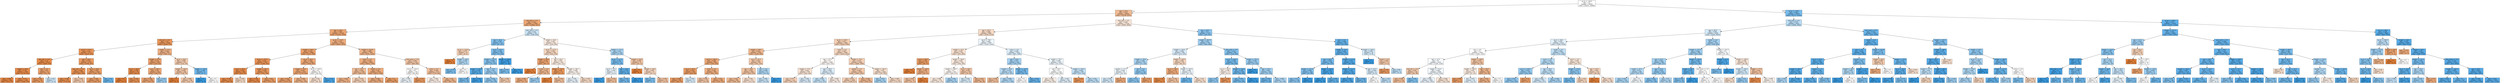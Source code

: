 digraph Tree {
node [shape=box, style="filled", color="black"] ;
0 [label="ap_hi <= 129.5\ngini = 0.5\nsamples = 49000\nvalue = [24531, 24469]", fillcolor="#e5813901"] ;
1 [label="age <= 54.5\ngini = 0.433\nsamples = 28925\nvalue = [19758, 9167]", fillcolor="#e5813989"] ;
0 -> 1 [labeldistance=2.5, labelangle=45, headlabel="True"] ;
2 [label="chol_well <= 0.5\ngini = 0.361\nsamples = 17891\nvalue = [13664, 4227]", fillcolor="#e58139b0"] ;
1 -> 2 ;
3 [label="age <= 44.5\ngini = 0.345\nsamples = 17130\nvalue = [13338, 3792]", fillcolor="#e58139b7"] ;
2 -> 3 ;
4 [label="chol_abv <= 0.5\ngini = 0.25\nsamples = 5280\nvalue = [4506, 774]", fillcolor="#e58139d3"] ;
3 -> 4 ;
5 [label="ap_hi <= 114.5\ngini = 0.23\nsamples = 4773\nvalue = [4140, 633]", fillcolor="#e58139d8"] ;
4 -> 5 ;
6 [label="gluc_abv <= 0.5\ngini = 0.16\nsamples = 2012\nvalue = [1836, 176]", fillcolor="#e58139e7"] ;
5 -> 6 ;
7 [label="weight <= 59.6\ngini = 0.152\nsamples = 1940\nvalue = [1779, 161]", fillcolor="#e58139e8"] ;
6 -> 7 ;
8 [label="gini = 0.095\nsamples = 540\nvalue = [513, 27]", fillcolor="#e58139f2"] ;
7 -> 8 ;
9 [label="gini = 0.173\nsamples = 1400\nvalue = [1266, 134]", fillcolor="#e58139e4"] ;
7 -> 9 ;
10 [label="alco <= 0.5\ngini = 0.33\nsamples = 72\nvalue = [57, 15]", fillcolor="#e58139bc"] ;
6 -> 10 ;
11 [label="gini = 0.281\nsamples = 65\nvalue = [54, 11]", fillcolor="#e58139cb"] ;
10 -> 11 ;
12 [label="gini = 0.49\nsamples = 7\nvalue = [3, 4]", fillcolor="#399de540"] ;
10 -> 12 ;
13 [label="age <= 40.5\ngini = 0.276\nsamples = 2761\nvalue = [2304, 457]", fillcolor="#e58139cc"] ;
5 -> 13 ;
14 [label="gluc_abv <= 0.5\ngini = 0.206\nsamples = 909\nvalue = [803, 106]", fillcolor="#e58139dd"] ;
13 -> 14 ;
15 [label="gini = 0.189\nsamples = 871\nvalue = [779, 92]", fillcolor="#e58139e1"] ;
14 -> 15 ;
16 [label="gini = 0.465\nsamples = 38\nvalue = [24, 14]", fillcolor="#e581396a"] ;
14 -> 16 ;
17 [label="ap_lo <= 95.0\ngini = 0.307\nsamples = 1852\nvalue = [1501, 351]", fillcolor="#e58139c3"] ;
13 -> 17 ;
18 [label="gini = 0.305\nsamples = 1847\nvalue = [1500, 347]", fillcolor="#e58139c4"] ;
17 -> 18 ;
19 [label="gini = 0.32\nsamples = 5\nvalue = [1, 4]", fillcolor="#399de5bf"] ;
17 -> 19 ;
20 [label="weight <= 73.5\ngini = 0.402\nsamples = 507\nvalue = [366, 141]", fillcolor="#e581399d"] ;
4 -> 20 ;
21 [label="weight <= 57.9\ngini = 0.331\nsamples = 296\nvalue = [234, 62]", fillcolor="#e58139bb"] ;
20 -> 21 ;
22 [label="ap_lo <= 65.0\ngini = 0.168\nsamples = 54\nvalue = [49, 5]", fillcolor="#e58139e5"] ;
21 -> 22 ;
23 [label="gini = 0.0\nsamples = 15\nvalue = [15, 0]", fillcolor="#e58139ff"] ;
22 -> 23 ;
24 [label="gini = 0.224\nsamples = 39\nvalue = [34, 5]", fillcolor="#e58139da"] ;
22 -> 24 ;
25 [label="ap_lo <= 85.5\ngini = 0.36\nsamples = 242\nvalue = [185, 57]", fillcolor="#e58139b0"] ;
21 -> 25 ;
26 [label="gini = 0.348\nsamples = 236\nvalue = [183, 53]", fillcolor="#e58139b5"] ;
25 -> 26 ;
27 [label="gini = 0.444\nsamples = 6\nvalue = [2, 4]", fillcolor="#399de57f"] ;
25 -> 27 ;
28 [label="ap_lo <= 84.0\ngini = 0.468\nsamples = 211\nvalue = [132, 79]", fillcolor="#e5813966"] ;
20 -> 28 ;
29 [label="height <= 154.5\ngini = 0.459\nsamples = 202\nvalue = [130, 72]", fillcolor="#e5813972"] ;
28 -> 29 ;
30 [label="gini = 0.0\nsamples = 6\nvalue = [6, 0]", fillcolor="#e58139ff"] ;
29 -> 30 ;
31 [label="gini = 0.465\nsamples = 196\nvalue = [124, 72]", fillcolor="#e581396b"] ;
29 -> 31 ;
32 [label="height <= 176.5\ngini = 0.346\nsamples = 9\nvalue = [2, 7]", fillcolor="#399de5b6"] ;
28 -> 32 ;
33 [label="gini = 0.0\nsamples = 5\nvalue = [0, 5]", fillcolor="#399de5ff"] ;
32 -> 33 ;
34 [label="gini = 0.5\nsamples = 4\nvalue = [2, 2]", fillcolor="#e5813900"] ;
32 -> 34 ;
35 [label="ap_hi <= 119.5\ngini = 0.38\nsamples = 11850\nvalue = [8832, 3018]", fillcolor="#e58139a8"] ;
3 -> 35 ;
36 [label="weight <= 64.5\ngini = 0.316\nsamples = 3899\nvalue = [3131, 768]", fillcolor="#e58139c0"] ;
35 -> 36 ;
37 [label="ap_hi <= 107.5\ngini = 0.231\nsamples = 1507\nvalue = [1306, 201]", fillcolor="#e58139d8"] ;
36 -> 37 ;
38 [label="ap_lo <= 85.0\ngini = 0.164\nsamples = 564\nvalue = [513, 51]", fillcolor="#e58139e6"] ;
37 -> 38 ;
39 [label="gini = 0.153\nsamples = 552\nvalue = [506, 46]", fillcolor="#e58139e8"] ;
38 -> 39 ;
40 [label="gini = 0.486\nsamples = 12\nvalue = [7, 5]", fillcolor="#e5813949"] ;
38 -> 40 ;
41 [label="weight <= 54.5\ngini = 0.268\nsamples = 943\nvalue = [793, 150]", fillcolor="#e58139cf"] ;
37 -> 41 ;
42 [label="gini = 0.154\nsamples = 238\nvalue = [218, 20]", fillcolor="#e58139e8"] ;
41 -> 42 ;
43 [label="gini = 0.301\nsamples = 705\nvalue = [575, 130]", fillcolor="#e58139c5"] ;
41 -> 43 ;
44 [label="ap_lo <= 80.5\ngini = 0.362\nsamples = 2392\nvalue = [1825, 567]", fillcolor="#e58139b0"] ;
36 -> 44 ;
45 [label="weight <= 78.5\ngini = 0.351\nsamples = 2301\nvalue = [1779, 522]", fillcolor="#e58139b4"] ;
44 -> 45 ;
46 [label="gini = 0.322\nsamples = 1599\nvalue = [1276, 323]", fillcolor="#e58139be"] ;
45 -> 46 ;
47 [label="gini = 0.406\nsamples = 702\nvalue = [503, 199]", fillcolor="#e581399a"] ;
45 -> 47 ;
48 [label="ap_lo <= 135.0\ngini = 0.5\nsamples = 91\nvalue = [46, 45]", fillcolor="#e5813906"] ;
44 -> 48 ;
49 [label="gini = 0.49\nsamples = 79\nvalue = [45, 34]", fillcolor="#e581393e"] ;
48 -> 49 ;
50 [label="gini = 0.153\nsamples = 12\nvalue = [1, 11]", fillcolor="#399de5e8"] ;
48 -> 50 ;
51 [label="weight <= 82.65\ngini = 0.406\nsamples = 7951\nvalue = [5701, 2250]", fillcolor="#e581399a"] ;
35 -> 51 ;
52 [label="active <= 0.5\ngini = 0.392\nsamples = 6600\nvalue = [4832, 1768]", fillcolor="#e58139a2"] ;
51 -> 52 ;
53 [label="age <= 51.5\ngini = 0.438\nsamples = 1268\nvalue = [858, 410]", fillcolor="#e5813985"] ;
52 -> 53 ;
54 [label="gini = 0.403\nsamples = 775\nvalue = [558, 217]", fillcolor="#e581399c"] ;
53 -> 54 ;
55 [label="gini = 0.476\nsamples = 493\nvalue = [300, 193]", fillcolor="#e581395b"] ;
53 -> 55 ;
56 [label="smoke <= 0.5\ngini = 0.38\nsamples = 5332\nvalue = [3974, 1358]", fillcolor="#e58139a8"] ;
52 -> 56 ;
57 [label="gini = 0.386\nsamples = 4892\nvalue = [3615, 1277]", fillcolor="#e58139a5"] ;
56 -> 57 ;
58 [label="gini = 0.3\nsamples = 440\nvalue = [359, 81]", fillcolor="#e58139c5"] ;
56 -> 58 ;
59 [label="chol_norm <= 0.5\ngini = 0.459\nsamples = 1351\nvalue = [869, 482]", fillcolor="#e5813972"] ;
51 -> 59 ;
60 [label="ap_hi <= 123.0\ngini = 0.5\nsamples = 179\nvalue = [90, 89]", fillcolor="#e5813903"] ;
59 -> 60 ;
61 [label="gini = 0.499\nsamples = 167\nvalue = [80, 87]", fillcolor="#399de515"] ;
60 -> 61 ;
62 [label="gini = 0.278\nsamples = 12\nvalue = [10, 2]", fillcolor="#e58139cc"] ;
60 -> 62 ;
63 [label="active <= 0.5\ngini = 0.446\nsamples = 1172\nvalue = [779, 393]", fillcolor="#e581397e"] ;
59 -> 63 ;
64 [label="gini = 0.498\nsamples = 247\nvalue = [132, 115]", fillcolor="#e5813921"] ;
63 -> 64 ;
65 [label="gini = 0.42\nsamples = 925\nvalue = [647, 278]", fillcolor="#e5813991"] ;
63 -> 65 ;
66 [label="gluc_well <= 0.5\ngini = 0.49\nsamples = 761\nvalue = [326, 435]", fillcolor="#399de540"] ;
2 -> 66 ;
67 [label="age <= 40.5\ngini = 0.397\nsamples = 318\nvalue = [87, 231]", fillcolor="#399de59f"] ;
66 -> 67 ;
68 [label="ap_hi <= 115.0\ngini = 0.473\nsamples = 13\nvalue = [8, 5]", fillcolor="#e5813960"] ;
67 -> 68 ;
69 [label="gini = 0.0\nsamples = 5\nvalue = [5, 0]", fillcolor="#e58139ff"] ;
68 -> 69 ;
70 [label="weight <= 80.5\ngini = 0.469\nsamples = 8\nvalue = [3, 5]", fillcolor="#399de566"] ;
68 -> 70 ;
71 [label="gini = 0.375\nsamples = 4\nvalue = [1, 3]", fillcolor="#399de5aa"] ;
70 -> 71 ;
72 [label="gini = 0.5\nsamples = 4\nvalue = [2, 2]", fillcolor="#e5813900"] ;
70 -> 72 ;
73 [label="ap_lo <= 82.0\ngini = 0.384\nsamples = 305\nvalue = [79, 226]", fillcolor="#399de5a6"] ;
67 -> 73 ;
74 [label="height <= 157.5\ngini = 0.406\nsamples = 275\nvalue = [78, 197]", fillcolor="#399de59a"] ;
73 -> 74 ;
75 [label="height <= 154.5\ngini = 0.228\nsamples = 61\nvalue = [8, 53]", fillcolor="#399de5d9"] ;
74 -> 75 ;
76 [label="gini = 0.366\nsamples = 29\nvalue = [7, 22]", fillcolor="#399de5ae"] ;
75 -> 76 ;
77 [label="gini = 0.061\nsamples = 32\nvalue = [1, 31]", fillcolor="#399de5f7"] ;
75 -> 77 ;
78 [label="age <= 53.5\ngini = 0.44\nsamples = 214\nvalue = [70, 144]", fillcolor="#399de583"] ;
74 -> 78 ;
79 [label="gini = 0.422\nsamples = 198\nvalue = [60, 138]", fillcolor="#399de590"] ;
78 -> 79 ;
80 [label="gini = 0.469\nsamples = 16\nvalue = [10, 6]", fillcolor="#e5813966"] ;
78 -> 80 ;
81 [label="height <= 155.5\ngini = 0.064\nsamples = 30\nvalue = [1, 29]", fillcolor="#399de5f6"] ;
73 -> 81 ;
82 [label="gini = 0.375\nsamples = 4\nvalue = [1, 3]", fillcolor="#399de5aa"] ;
81 -> 82 ;
83 [label="gini = 0.0\nsamples = 26\nvalue = [0, 26]", fillcolor="#399de5ff"] ;
81 -> 83 ;
84 [label="weight <= 80.5\ngini = 0.497\nsamples = 443\nvalue = [239, 204]", fillcolor="#e5813925"] ;
66 -> 84 ;
85 [label="ap_hi <= 117.5\ngini = 0.482\nsamples = 340\nvalue = [202, 138]", fillcolor="#e5813951"] ;
84 -> 85 ;
86 [label="weight <= 59.5\ngini = 0.344\nsamples = 77\nvalue = [60, 17]", fillcolor="#e58139b7"] ;
85 -> 86 ;
87 [label="gini = 0.0\nsamples = 21\nvalue = [21, 0]", fillcolor="#e58139ff"] ;
86 -> 87 ;
88 [label="smoke <= 0.5\ngini = 0.423\nsamples = 56\nvalue = [39, 17]", fillcolor="#e5813990"] ;
86 -> 88 ;
89 [label="gini = 0.385\nsamples = 50\nvalue = [37, 13]", fillcolor="#e58139a5"] ;
88 -> 89 ;
90 [label="gini = 0.444\nsamples = 6\nvalue = [2, 4]", fillcolor="#399de57f"] ;
88 -> 90 ;
91 [label="age <= 40.5\ngini = 0.497\nsamples = 263\nvalue = [142, 121]", fillcolor="#e5813926"] ;
85 -> 91 ;
92 [label="height <= 163.5\ngini = 0.26\nsamples = 13\nvalue = [11, 2]", fillcolor="#e58139d1"] ;
91 -> 92 ;
93 [label="gini = 0.0\nsamples = 7\nvalue = [7, 0]", fillcolor="#e58139ff"] ;
92 -> 93 ;
94 [label="gini = 0.444\nsamples = 6\nvalue = [4, 2]", fillcolor="#e581397f"] ;
92 -> 94 ;
95 [label="weight <= 66.5\ngini = 0.499\nsamples = 250\nvalue = [131, 119]", fillcolor="#e5813917"] ;
91 -> 95 ;
96 [label="gini = 0.498\nsamples = 128\nvalue = [60, 68]", fillcolor="#399de51e"] ;
95 -> 96 ;
97 [label="gini = 0.487\nsamples = 122\nvalue = [71, 51]", fillcolor="#e5813948"] ;
95 -> 97 ;
98 [label="height <= 171.5\ngini = 0.46\nsamples = 103\nvalue = [37, 66]", fillcolor="#399de570"] ;
84 -> 98 ;
99 [label="ap_hi <= 117.5\ngini = 0.361\nsamples = 72\nvalue = [17, 55]", fillcolor="#399de5b0"] ;
98 -> 99 ;
100 [label="ap_hi <= 97.5\ngini = 0.498\nsamples = 17\nvalue = [8, 9]", fillcolor="#399de51c"] ;
99 -> 100 ;
101 [label="gini = 0.0\nsamples = 5\nvalue = [0, 5]", fillcolor="#399de5ff"] ;
100 -> 101 ;
102 [label="gini = 0.444\nsamples = 12\nvalue = [8, 4]", fillcolor="#e581397f"] ;
100 -> 102 ;
103 [label="age <= 52.5\ngini = 0.274\nsamples = 55\nvalue = [9, 46]", fillcolor="#399de5cd"] ;
99 -> 103 ;
104 [label="gini = 0.355\nsamples = 39\nvalue = [9, 30]", fillcolor="#399de5b3"] ;
103 -> 104 ;
105 [label="gini = 0.0\nsamples = 16\nvalue = [0, 16]", fillcolor="#399de5ff"] ;
103 -> 105 ;
106 [label="weight <= 83.5\ngini = 0.458\nsamples = 31\nvalue = [20, 11]", fillcolor="#e5813973"] ;
98 -> 106 ;
107 [label="gini = 0.0\nsamples = 4\nvalue = [4, 0]", fillcolor="#e58139ff"] ;
106 -> 107 ;
108 [label="weight <= 86.0\ngini = 0.483\nsamples = 27\nvalue = [16, 11]", fillcolor="#e5813950"] ;
106 -> 108 ;
109 [label="gini = 0.375\nsamples = 4\nvalue = [1, 3]", fillcolor="#399de5aa"] ;
108 -> 109 ;
110 [label="gini = 0.454\nsamples = 23\nvalue = [15, 8]", fillcolor="#e5813977"] ;
108 -> 110 ;
111 [label="chol_well <= 0.5\ngini = 0.495\nsamples = 11034\nvalue = [6094, 4940]", fillcolor="#e5813930"] ;
1 -> 111 ;
112 [label="age <= 60.5\ngini = 0.486\nsamples = 9881\nvalue = [5762, 4119]", fillcolor="#e5813949"] ;
111 -> 112 ;
113 [label="ap_hi <= 119.5\ngini = 0.471\nsamples = 7284\nvalue = [4519, 2765]", fillcolor="#e5813963"] ;
112 -> 113 ;
114 [label="weight <= 69.5\ngini = 0.419\nsamples = 1835\nvalue = [1286, 549]", fillcolor="#e5813992"] ;
113 -> 114 ;
115 [label="ap_hi <= 100.5\ngini = 0.368\nsamples = 984\nvalue = [745, 239]", fillcolor="#e58139ad"] ;
114 -> 115 ;
116 [label="ap_lo <= 87.5\ngini = 0.304\nsamples = 300\nvalue = [244, 56]", fillcolor="#e58139c4"] ;
115 -> 116 ;
117 [label="gini = 0.289\nsamples = 291\nvalue = [240, 51]", fillcolor="#e58139c9"] ;
116 -> 117 ;
118 [label="gini = 0.494\nsamples = 9\nvalue = [4, 5]", fillcolor="#399de533"] ;
116 -> 118 ;
119 [label="active <= 0.5\ngini = 0.392\nsamples = 684\nvalue = [501, 183]", fillcolor="#e58139a2"] ;
115 -> 119 ;
120 [label="gini = 0.458\nsamples = 118\nvalue = [76, 42]", fillcolor="#e5813972"] ;
119 -> 120 ;
121 [label="gini = 0.374\nsamples = 566\nvalue = [425, 141]", fillcolor="#e58139aa"] ;
119 -> 121 ;
122 [label="ap_lo <= 87.0\ngini = 0.463\nsamples = 851\nvalue = [541, 310]", fillcolor="#e581396d"] ;
114 -> 122 ;
123 [label="age <= 58.5\ngini = 0.453\nsamples = 800\nvalue = [522, 278]", fillcolor="#e5813977"] ;
122 -> 123 ;
124 [label="gini = 0.432\nsamples = 583\nvalue = [399, 184]", fillcolor="#e5813989"] ;
123 -> 124 ;
125 [label="gini = 0.491\nsamples = 217\nvalue = [123, 94]", fillcolor="#e581393c"] ;
123 -> 125 ;
126 [label="alco <= 0.5\ngini = 0.468\nsamples = 51\nvalue = [19, 32]", fillcolor="#399de568"] ;
122 -> 126 ;
127 [label="gini = 0.488\nsamples = 45\nvalue = [19, 26]", fillcolor="#399de545"] ;
126 -> 127 ;
128 [label="gini = 0.0\nsamples = 6\nvalue = [0, 6]", fillcolor="#399de5ff"] ;
126 -> 128 ;
129 [label="active <= 0.5\ngini = 0.483\nsamples = 5449\nvalue = [3233, 2216]", fillcolor="#e5813950"] ;
113 -> 129 ;
130 [label="age <= 57.5\ngini = 0.5\nsamples = 1085\nvalue = [553, 532]", fillcolor="#e581390a"] ;
129 -> 130 ;
131 [label="weight <= 77.5\ngini = 0.493\nsamples = 578\nvalue = [324, 254]", fillcolor="#e5813937"] ;
130 -> 131 ;
132 [label="gini = 0.477\nsamples = 412\nvalue = [250, 162]", fillcolor="#e581395a"] ;
131 -> 132 ;
133 [label="gini = 0.494\nsamples = 166\nvalue = [74, 92]", fillcolor="#399de532"] ;
131 -> 133 ;
134 [label="age <= 59.5\ngini = 0.495\nsamples = 507\nvalue = [229, 278]", fillcolor="#399de52d"] ;
130 -> 134 ;
135 [label="gini = 0.485\nsamples = 346\nvalue = [143, 203]", fillcolor="#399de54b"] ;
134 -> 135 ;
136 [label="gini = 0.498\nsamples = 161\nvalue = [86, 75]", fillcolor="#e5813921"] ;
134 -> 136 ;
137 [label="weight <= 75.5\ngini = 0.474\nsamples = 4364\nvalue = [2680, 1684]", fillcolor="#e581395f"] ;
129 -> 137 ;
138 [label="gender <= 1.5\ngini = 0.463\nsamples = 2964\nvalue = [1883, 1081]", fillcolor="#e581396d"] ;
137 -> 138 ;
139 [label="gini = 0.474\nsamples = 2099\nvalue = [1288, 811]", fillcolor="#e581395e"] ;
138 -> 139 ;
140 [label="gini = 0.429\nsamples = 865\nvalue = [595, 270]", fillcolor="#e581398b"] ;
138 -> 140 ;
141 [label="height <= 153.5\ngini = 0.49\nsamples = 1400\nvalue = [797, 603]", fillcolor="#e581393e"] ;
137 -> 141 ;
142 [label="gini = 0.457\nsamples = 65\nvalue = [23, 42]", fillcolor="#399de573"] ;
141 -> 142 ;
143 [label="gini = 0.487\nsamples = 1335\nvalue = [774, 561]", fillcolor="#e5813946"] ;
141 -> 143 ;
144 [label="ap_lo <= 78.5\ngini = 0.499\nsamples = 2597\nvalue = [1243, 1354]", fillcolor="#399de515"] ;
112 -> 144 ;
145 [label="weight <= 54.5\ngini = 0.491\nsamples = 621\nvalue = [352, 269]", fillcolor="#e581393c"] ;
144 -> 145 ;
146 [label="ap_lo <= 69.5\ngini = 0.303\nsamples = 59\nvalue = [48, 11]", fillcolor="#e58139c5"] ;
145 -> 146 ;
147 [label="gini = 0.0\nsamples = 18\nvalue = [18, 0]", fillcolor="#e58139ff"] ;
146 -> 147 ;
148 [label="height <= 159.5\ngini = 0.393\nsamples = 41\nvalue = [30, 11]", fillcolor="#e58139a1"] ;
146 -> 148 ;
149 [label="gini = 0.451\nsamples = 32\nvalue = [21, 11]", fillcolor="#e5813979"] ;
148 -> 149 ;
150 [label="gini = 0.0\nsamples = 9\nvalue = [9, 0]", fillcolor="#e58139ff"] ;
148 -> 150 ;
151 [label="height <= 169.5\ngini = 0.497\nsamples = 562\nvalue = [304, 258]", fillcolor="#e5813927"] ;
145 -> 151 ;
152 [label="height <= 166.5\ngini = 0.5\nsamples = 443\nvalue = [228, 215]", fillcolor="#e581390f"] ;
151 -> 152 ;
153 [label="gini = 0.496\nsamples = 376\nvalue = [204, 172]", fillcolor="#e5813928"] ;
152 -> 153 ;
154 [label="gini = 0.46\nsamples = 67\nvalue = [24, 43]", fillcolor="#399de571"] ;
152 -> 154 ;
155 [label="ap_lo <= 65.5\ngini = 0.462\nsamples = 119\nvalue = [76, 43]", fillcolor="#e581396f"] ;
151 -> 155 ;
156 [label="gini = 0.494\nsamples = 27\nvalue = [12, 15]", fillcolor="#399de533"] ;
155 -> 156 ;
157 [label="gini = 0.423\nsamples = 92\nvalue = [64, 28]", fillcolor="#e581398f"] ;
155 -> 157 ;
158 [label="active <= 0.5\ngini = 0.495\nsamples = 1976\nvalue = [891, 1085]", fillcolor="#399de52e"] ;
144 -> 158 ;
159 [label="age <= 63.5\ngini = 0.457\nsamples = 425\nvalue = [150, 275]", fillcolor="#399de574"] ;
158 -> 159 ;
160 [label="weight <= 53.5\ngini = 0.475\nsamples = 328\nvalue = [127, 201]", fillcolor="#399de55e"] ;
159 -> 160 ;
161 [label="gini = 0.444\nsamples = 15\nvalue = [10, 5]", fillcolor="#e581397f"] ;
160 -> 161 ;
162 [label="gini = 0.468\nsamples = 313\nvalue = [117, 196]", fillcolor="#399de567"] ;
160 -> 162 ;
163 [label="height <= 157.0\ngini = 0.362\nsamples = 97\nvalue = [23, 74]", fillcolor="#399de5b0"] ;
159 -> 163 ;
164 [label="gini = 0.5\nsamples = 16\nvalue = [8, 8]", fillcolor="#e5813900"] ;
163 -> 164 ;
165 [label="gini = 0.302\nsamples = 81\nvalue = [15, 66]", fillcolor="#399de5c5"] ;
163 -> 165 ;
166 [label="weight <= 79.5\ngini = 0.499\nsamples = 1551\nvalue = [741, 810]", fillcolor="#399de516"] ;
158 -> 166 ;
167 [label="age <= 62.5\ngini = 0.5\nsamples = 1184\nvalue = [590, 594]", fillcolor="#399de502"] ;
166 -> 167 ;
168 [label="gini = 0.498\nsamples = 624\nvalue = [332, 292]", fillcolor="#e581391f"] ;
167 -> 168 ;
169 [label="gini = 0.497\nsamples = 560\nvalue = [258, 302]", fillcolor="#399de525"] ;
167 -> 169 ;
170 [label="height <= 150.5\ngini = 0.484\nsamples = 367\nvalue = [151, 216]", fillcolor="#399de54d"] ;
166 -> 170 ;
171 [label="gini = 0.245\nsamples = 7\nvalue = [6, 1]", fillcolor="#e58139d4"] ;
170 -> 171 ;
172 [label="gini = 0.481\nsamples = 360\nvalue = [145, 215]", fillcolor="#399de553"] ;
170 -> 172 ;
173 [label="age <= 60.5\ngini = 0.41\nsamples = 1153\nvalue = [332, 821]", fillcolor="#399de598"] ;
111 -> 173 ;
174 [label="weight <= 68.75\ngini = 0.45\nsamples = 759\nvalue = [260, 499]", fillcolor="#399de57a"] ;
173 -> 174 ;
175 [label="height <= 163.5\ngini = 0.494\nsamples = 294\nvalue = [131, 163]", fillcolor="#399de532"] ;
174 -> 175 ;
176 [label="weight <= 59.5\ngini = 0.465\nsamples = 193\nvalue = [71, 122]", fillcolor="#399de56b"] ;
175 -> 176 ;
177 [label="gender <= 1.5\ngini = 0.499\nsamples = 67\nvalue = [32, 35]", fillcolor="#399de516"] ;
176 -> 177 ;
178 [label="gini = 0.493\nsamples = 59\nvalue = [26, 33]", fillcolor="#399de536"] ;
177 -> 178 ;
179 [label="gini = 0.375\nsamples = 8\nvalue = [6, 2]", fillcolor="#e58139aa"] ;
177 -> 179 ;
180 [label="alco <= 0.5\ngini = 0.427\nsamples = 126\nvalue = [39, 87]", fillcolor="#399de58d"] ;
176 -> 180 ;
181 [label="gini = 0.411\nsamples = 121\nvalue = [35, 86]", fillcolor="#399de597"] ;
180 -> 181 ;
182 [label="gini = 0.32\nsamples = 5\nvalue = [4, 1]", fillcolor="#e58139bf"] ;
180 -> 182 ;
183 [label="height <= 165.5\ngini = 0.482\nsamples = 101\nvalue = [60, 41]", fillcolor="#e5813951"] ;
175 -> 183 ;
184 [label="ap_lo <= 79.5\ngini = 0.375\nsamples = 44\nvalue = [33, 11]", fillcolor="#e58139aa"] ;
183 -> 184 ;
185 [label="gini = 0.124\nsamples = 15\nvalue = [14, 1]", fillcolor="#e58139ed"] ;
184 -> 185 ;
186 [label="gini = 0.452\nsamples = 29\nvalue = [19, 10]", fillcolor="#e5813979"] ;
184 -> 186 ;
187 [label="height <= 167.5\ngini = 0.499\nsamples = 57\nvalue = [27, 30]", fillcolor="#399de519"] ;
183 -> 187 ;
188 [label="gini = 0.32\nsamples = 15\nvalue = [3, 12]", fillcolor="#399de5bf"] ;
187 -> 188 ;
189 [label="gini = 0.49\nsamples = 42\nvalue = [24, 18]", fillcolor="#e5813940"] ;
187 -> 189 ;
190 [label="gluc_well <= 0.5\ngini = 0.401\nsamples = 465\nvalue = [129, 336]", fillcolor="#399de59d"] ;
174 -> 190 ;
191 [label="ap_hi <= 103.0\ngini = 0.358\nsamples = 253\nvalue = [59, 194]", fillcolor="#399de5b1"] ;
190 -> 191 ;
192 [label="ap_lo <= 62.5\ngini = 0.498\nsamples = 17\nvalue = [9, 8]", fillcolor="#e581391c"] ;
191 -> 192 ;
193 [label="gini = 0.42\nsamples = 10\nvalue = [3, 7]", fillcolor="#399de592"] ;
192 -> 193 ;
194 [label="gini = 0.245\nsamples = 7\nvalue = [6, 1]", fillcolor="#e58139d4"] ;
192 -> 194 ;
195 [label="weight <= 104.0\ngini = 0.334\nsamples = 236\nvalue = [50, 186]", fillcolor="#399de5ba"] ;
191 -> 195 ;
196 [label="gini = 0.357\nsamples = 215\nvalue = [50, 165]", fillcolor="#399de5b2"] ;
195 -> 196 ;
197 [label="gini = 0.0\nsamples = 21\nvalue = [0, 21]", fillcolor="#399de5ff"] ;
195 -> 197 ;
198 [label="height <= 151.5\ngini = 0.442\nsamples = 212\nvalue = [70, 142]", fillcolor="#399de581"] ;
190 -> 198 ;
199 [label="gini = 0.0\nsamples = 8\nvalue = [0, 8]", fillcolor="#399de5ff"] ;
198 -> 199 ;
200 [label="age <= 55.5\ngini = 0.451\nsamples = 204\nvalue = [70, 134]", fillcolor="#399de57a"] ;
198 -> 200 ;
201 [label="gini = 0.334\nsamples = 33\nvalue = [7, 26]", fillcolor="#399de5ba"] ;
200 -> 201 ;
202 [label="gini = 0.465\nsamples = 171\nvalue = [63, 108]", fillcolor="#399de56a"] ;
200 -> 202 ;
203 [label="alco <= 0.5\ngini = 0.299\nsamples = 394\nvalue = [72, 322]", fillcolor="#399de5c6"] ;
173 -> 203 ;
204 [label="weight <= 70.5\ngini = 0.285\nsamples = 378\nvalue = [65, 313]", fillcolor="#399de5ca"] ;
203 -> 204 ;
205 [label="age <= 63.5\ngini = 0.359\nsamples = 166\nvalue = [39, 127]", fillcolor="#399de5b1"] ;
204 -> 205 ;
206 [label="height <= 171.5\ngini = 0.396\nsamples = 136\nvalue = [37, 99]", fillcolor="#399de5a0"] ;
205 -> 206 ;
207 [label="gini = 0.411\nsamples = 128\nvalue = [37, 91]", fillcolor="#399de597"] ;
206 -> 207 ;
208 [label="gini = 0.0\nsamples = 8\nvalue = [0, 8]", fillcolor="#399de5ff"] ;
206 -> 208 ;
209 [label="height <= 163.5\ngini = 0.124\nsamples = 30\nvalue = [2, 28]", fillcolor="#399de5ed"] ;
205 -> 209 ;
210 [label="gini = 0.0\nsamples = 18\nvalue = [0, 18]", fillcolor="#399de5ff"] ;
209 -> 210 ;
211 [label="gini = 0.278\nsamples = 12\nvalue = [2, 10]", fillcolor="#399de5cc"] ;
209 -> 211 ;
212 [label="weight <= 111.5\ngini = 0.215\nsamples = 212\nvalue = [26, 186]", fillcolor="#399de5db"] ;
204 -> 212 ;
213 [label="height <= 171.5\ngini = 0.193\nsamples = 203\nvalue = [22, 181]", fillcolor="#399de5e0"] ;
212 -> 213 ;
214 [label="gini = 0.156\nsamples = 164\nvalue = [14, 150]", fillcolor="#399de5e7"] ;
213 -> 214 ;
215 [label="gini = 0.326\nsamples = 39\nvalue = [8, 31]", fillcolor="#399de5bd"] ;
213 -> 215 ;
216 [label="age <= 61.5\ngini = 0.494\nsamples = 9\nvalue = [4, 5]", fillcolor="#399de533"] ;
212 -> 216 ;
217 [label="gini = 0.5\nsamples = 4\nvalue = [2, 2]", fillcolor="#e5813900"] ;
216 -> 217 ;
218 [label="gini = 0.48\nsamples = 5\nvalue = [2, 3]", fillcolor="#399de555"] ;
216 -> 218 ;
219 [label="height <= 162.0\ngini = 0.492\nsamples = 16\nvalue = [7, 9]", fillcolor="#399de539"] ;
203 -> 219 ;
220 [label="gini = 0.0\nsamples = 5\nvalue = [0, 5]", fillcolor="#399de5ff"] ;
219 -> 220 ;
221 [label="smoke <= 0.5\ngini = 0.463\nsamples = 11\nvalue = [7, 4]", fillcolor="#e581396d"] ;
219 -> 221 ;
222 [label="gini = 0.278\nsamples = 6\nvalue = [5, 1]", fillcolor="#e58139cc"] ;
221 -> 222 ;
223 [label="gini = 0.48\nsamples = 5\nvalue = [2, 3]", fillcolor="#399de555"] ;
221 -> 223 ;
224 [label="ap_hi <= 138.5\ngini = 0.362\nsamples = 20075\nvalue = [4773, 15302]", fillcolor="#399de5af"] ;
0 -> 224 [labeldistance=2.5, labelangle=-45, headlabel="False"] ;
225 [label="chol_well <= 0.5\ngini = 0.478\nsamples = 6522\nvalue = [2580, 3942]", fillcolor="#399de558"] ;
224 -> 225 ;
226 [label="age <= 60.5\ngini = 0.493\nsamples = 5258\nvalue = [2325, 2933]", fillcolor="#399de535"] ;
225 -> 226 ;
227 [label="ap_lo <= 88.5\ngini = 0.497\nsamples = 4324\nvalue = [1995, 2329]", fillcolor="#399de525"] ;
226 -> 227 ;
228 [label="alco <= 0.5\ngini = 0.5\nsamples = 2565\nvalue = [1282, 1283]", fillcolor="#399de500"] ;
227 -> 228 ;
229 [label="age <= 41.5\ngini = 0.5\nsamples = 2415\nvalue = [1185, 1230]", fillcolor="#399de509"] ;
228 -> 229 ;
230 [label="chol_abv <= 0.5\ngini = 0.467\nsamples = 129\nvalue = [81, 48]", fillcolor="#e5813968"] ;
229 -> 230 ;
231 [label="gini = 0.438\nsamples = 114\nvalue = [77, 37]", fillcolor="#e5813984"] ;
230 -> 231 ;
232 [label="gini = 0.391\nsamples = 15\nvalue = [4, 11]", fillcolor="#399de5a2"] ;
230 -> 232 ;
233 [label="height <= 173.5\ngini = 0.499\nsamples = 2286\nvalue = [1104, 1182]", fillcolor="#399de511"] ;
229 -> 233 ;
234 [label="gini = 0.498\nsamples = 1995\nvalue = [942, 1053]", fillcolor="#399de51b"] ;
233 -> 234 ;
235 [label="gini = 0.494\nsamples = 291\nvalue = [162, 129]", fillcolor="#e5813934"] ;
233 -> 235 ;
236 [label="height <= 165.5\ngini = 0.457\nsamples = 150\nvalue = [97, 53]", fillcolor="#e5813974"] ;
228 -> 236 ;
237 [label="height <= 155.5\ngini = 0.497\nsamples = 50\nvalue = [27, 23]", fillcolor="#e5813926"] ;
236 -> 237 ;
238 [label="gini = 0.298\nsamples = 11\nvalue = [9, 2]", fillcolor="#e58139c6"] ;
237 -> 238 ;
239 [label="gini = 0.497\nsamples = 39\nvalue = [18, 21]", fillcolor="#399de524"] ;
237 -> 239 ;
240 [label="age <= 58.5\ngini = 0.42\nsamples = 100\nvalue = [70, 30]", fillcolor="#e5813992"] ;
236 -> 240 ;
241 [label="gini = 0.401\nsamples = 90\nvalue = [65, 25]", fillcolor="#e581399d"] ;
240 -> 241 ;
242 [label="gini = 0.5\nsamples = 10\nvalue = [5, 5]", fillcolor="#e5813900"] ;
240 -> 242 ;
243 [label="smoke <= 0.5\ngini = 0.482\nsamples = 1759\nvalue = [713, 1046]", fillcolor="#399de551"] ;
227 -> 243 ;
244 [label="active <= 0.5\ngini = 0.475\nsamples = 1565\nvalue = [606, 959]", fillcolor="#399de55e"] ;
243 -> 244 ;
245 [label="ap_lo <= 105.0\ngini = 0.433\nsamples = 335\nvalue = [106, 229]", fillcolor="#399de589"] ;
244 -> 245 ;
246 [label="gini = 0.427\nsamples = 330\nvalue = [102, 228]", fillcolor="#399de58d"] ;
245 -> 246 ;
247 [label="gini = 0.32\nsamples = 5\nvalue = [4, 1]", fillcolor="#e58139bf"] ;
245 -> 247 ;
248 [label="age <= 54.5\ngini = 0.483\nsamples = 1230\nvalue = [500, 730]", fillcolor="#399de550"] ;
244 -> 248 ;
249 [label="gini = 0.492\nsamples = 739\nvalue = [322, 417]", fillcolor="#399de53a"] ;
248 -> 249 ;
250 [label="gini = 0.462\nsamples = 491\nvalue = [178, 313]", fillcolor="#399de56e"] ;
248 -> 250 ;
251 [label="active <= 0.5\ngini = 0.495\nsamples = 194\nvalue = [107, 87]", fillcolor="#e5813930"] ;
243 -> 251 ;
252 [label="height <= 175.5\ngini = 0.417\nsamples = 27\nvalue = [8, 19]", fillcolor="#399de594"] ;
251 -> 252 ;
253 [label="gini = 0.351\nsamples = 22\nvalue = [5, 17]", fillcolor="#399de5b4"] ;
252 -> 253 ;
254 [label="gini = 0.48\nsamples = 5\nvalue = [3, 2]", fillcolor="#e5813955"] ;
252 -> 254 ;
255 [label="age <= 40.5\ngini = 0.483\nsamples = 167\nvalue = [99, 68]", fillcolor="#e5813950"] ;
251 -> 255 ;
256 [label="gini = 0.0\nsamples = 8\nvalue = [8, 0]", fillcolor="#e58139ff"] ;
255 -> 256 ;
257 [label="gini = 0.49\nsamples = 159\nvalue = [91, 68]", fillcolor="#e5813940"] ;
255 -> 257 ;
258 [label="smoke <= 0.5\ngini = 0.457\nsamples = 934\nvalue = [330, 604]", fillcolor="#399de574"] ;
226 -> 258 ;
259 [label="height <= 177.0\ngini = 0.449\nsamples = 859\nvalue = [293, 566]", fillcolor="#399de57b"] ;
258 -> 259 ;
260 [label="age <= 62.5\ngini = 0.454\nsamples = 809\nvalue = [282, 527]", fillcolor="#399de577"] ;
259 -> 260 ;
261 [label="weight <= 87.5\ngini = 0.472\nsamples = 406\nvalue = [155, 251]", fillcolor="#399de562"] ;
260 -> 261 ;
262 [label="gini = 0.461\nsamples = 338\nvalue = [122, 216]", fillcolor="#399de56f"] ;
261 -> 262 ;
263 [label="gini = 0.5\nsamples = 68\nvalue = [33, 35]", fillcolor="#399de50f"] ;
261 -> 263 ;
264 [label="age <= 63.5\ngini = 0.432\nsamples = 403\nvalue = [127, 276]", fillcolor="#399de58a"] ;
260 -> 264 ;
265 [label="gini = 0.402\nsamples = 255\nvalue = [71, 184]", fillcolor="#399de59d"] ;
264 -> 265 ;
266 [label="gini = 0.47\nsamples = 148\nvalue = [56, 92]", fillcolor="#399de564"] ;
264 -> 266 ;
267 [label="height <= 183.5\ngini = 0.343\nsamples = 50\nvalue = [11, 39]", fillcolor="#399de5b7"] ;
259 -> 267 ;
268 [label="weight <= 85.5\ngini = 0.278\nsamples = 42\nvalue = [7, 35]", fillcolor="#399de5cc"] ;
267 -> 268 ;
269 [label="gini = 0.393\nsamples = 26\nvalue = [7, 19]", fillcolor="#399de5a1"] ;
268 -> 269 ;
270 [label="gini = 0.0\nsamples = 16\nvalue = [0, 16]", fillcolor="#399de5ff"] ;
268 -> 270 ;
271 [label="chol_norm <= 0.5\ngini = 0.5\nsamples = 8\nvalue = [4, 4]", fillcolor="#e5813900"] ;
267 -> 271 ;
272 [label="gini = 0.5\nsamples = 4\nvalue = [2, 2]", fillcolor="#e5813900"] ;
271 -> 272 ;
273 [label="gini = 0.5\nsamples = 4\nvalue = [2, 2]", fillcolor="#e5813900"] ;
271 -> 273 ;
274 [label="height <= 161.5\ngini = 0.5\nsamples = 75\nvalue = [37, 38]", fillcolor="#399de507"] ;
258 -> 274 ;
275 [label="weight <= 61.5\ngini = 0.18\nsamples = 10\nvalue = [1, 9]", fillcolor="#399de5e3"] ;
274 -> 275 ;
276 [label="gini = 0.375\nsamples = 4\nvalue = [1, 3]", fillcolor="#399de5aa"] ;
275 -> 276 ;
277 [label="gini = 0.0\nsamples = 6\nvalue = [0, 6]", fillcolor="#399de5ff"] ;
275 -> 277 ;
278 [label="height <= 169.5\ngini = 0.494\nsamples = 65\nvalue = [36, 29]", fillcolor="#e5813932"] ;
274 -> 278 ;
279 [label="height <= 165.5\ngini = 0.491\nsamples = 30\nvalue = [13, 17]", fillcolor="#399de53c"] ;
278 -> 279 ;
280 [label="gini = 0.49\nsamples = 14\nvalue = [8, 6]", fillcolor="#e5813940"] ;
279 -> 280 ;
281 [label="gini = 0.43\nsamples = 16\nvalue = [5, 11]", fillcolor="#399de58b"] ;
279 -> 281 ;
282 [label="weight <= 77.5\ngini = 0.451\nsamples = 35\nvalue = [23, 12]", fillcolor="#e581397a"] ;
278 -> 282 ;
283 [label="gini = 0.153\nsamples = 12\nvalue = [11, 1]", fillcolor="#e58139e8"] ;
282 -> 283 ;
284 [label="gini = 0.499\nsamples = 23\nvalue = [12, 11]", fillcolor="#e5813915"] ;
282 -> 284 ;
285 [label="gluc_well <= 0.5\ngini = 0.322\nsamples = 1264\nvalue = [255, 1009]", fillcolor="#399de5bf"] ;
225 -> 285 ;
286 [label="smoke <= 0.5\ngini = 0.27\nsamples = 752\nvalue = [121, 631]", fillcolor="#399de5ce"] ;
285 -> 286 ;
287 [label="alco <= 0.5\ngini = 0.258\nsamples = 684\nvalue = [104, 580]", fillcolor="#399de5d1"] ;
286 -> 287 ;
288 [label="ap_lo <= 85.5\ngini = 0.249\nsamples = 645\nvalue = [94, 551]", fillcolor="#399de5d3"] ;
287 -> 288 ;
289 [label="weight <= 56.5\ngini = 0.217\nsamples = 388\nvalue = [48, 340]", fillcolor="#399de5db"] ;
288 -> 289 ;
290 [label="gini = 0.463\nsamples = 11\nvalue = [4, 7]", fillcolor="#399de56d"] ;
289 -> 290 ;
291 [label="gini = 0.206\nsamples = 377\nvalue = [44, 333]", fillcolor="#399de5dd"] ;
289 -> 291 ;
292 [label="gender <= 1.5\ngini = 0.294\nsamples = 257\nvalue = [46, 211]", fillcolor="#399de5c7"] ;
288 -> 292 ;
293 [label="gini = 0.253\nsamples = 195\nvalue = [29, 166]", fillcolor="#399de5d2"] ;
292 -> 293 ;
294 [label="gini = 0.398\nsamples = 62\nvalue = [17, 45]", fillcolor="#399de59f"] ;
292 -> 294 ;
295 [label="gender <= 1.5\ngini = 0.381\nsamples = 39\nvalue = [10, 29]", fillcolor="#399de5a7"] ;
287 -> 295 ;
296 [label="weight <= 64.5\ngini = 0.469\nsamples = 24\nvalue = [9, 15]", fillcolor="#399de566"] ;
295 -> 296 ;
297 [label="gini = 0.0\nsamples = 6\nvalue = [0, 6]", fillcolor="#399de5ff"] ;
296 -> 297 ;
298 [label="gini = 0.5\nsamples = 18\nvalue = [9, 9]", fillcolor="#e5813900"] ;
296 -> 298 ;
299 [label="weight <= 77.5\ngini = 0.124\nsamples = 15\nvalue = [1, 14]", fillcolor="#399de5ed"] ;
295 -> 299 ;
300 [label="gini = 0.375\nsamples = 4\nvalue = [1, 3]", fillcolor="#399de5aa"] ;
299 -> 300 ;
301 [label="gini = 0.0\nsamples = 11\nvalue = [0, 11]", fillcolor="#399de5ff"] ;
299 -> 301 ;
302 [label="weight <= 64.25\ngini = 0.375\nsamples = 68\nvalue = [17, 51]", fillcolor="#399de5aa"] ;
286 -> 302 ;
303 [label="weight <= 62.5\ngini = 0.469\nsamples = 8\nvalue = [5, 3]", fillcolor="#e5813966"] ;
302 -> 303 ;
304 [label="gini = 0.375\nsamples = 4\nvalue = [3, 1]", fillcolor="#e58139aa"] ;
303 -> 304 ;
305 [label="gini = 0.5\nsamples = 4\nvalue = [2, 2]", fillcolor="#e5813900"] ;
303 -> 305 ;
306 [label="height <= 179.0\ngini = 0.32\nsamples = 60\nvalue = [12, 48]", fillcolor="#399de5bf"] ;
302 -> 306 ;
307 [label="ap_lo <= 85.0\ngini = 0.256\nsamples = 53\nvalue = [8, 45]", fillcolor="#399de5d2"] ;
306 -> 307 ;
308 [label="gini = 0.128\nsamples = 29\nvalue = [2, 27]", fillcolor="#399de5ec"] ;
307 -> 308 ;
309 [label="gini = 0.375\nsamples = 24\nvalue = [6, 18]", fillcolor="#399de5aa"] ;
307 -> 309 ;
310 [label="gini = 0.49\nsamples = 7\nvalue = [4, 3]", fillcolor="#e5813940"] ;
306 -> 310 ;
311 [label="height <= 157.5\ngini = 0.386\nsamples = 512\nvalue = [134, 378]", fillcolor="#399de5a5"] ;
285 -> 311 ;
312 [label="weight <= 99.5\ngini = 0.257\nsamples = 132\nvalue = [20, 112]", fillcolor="#399de5d1"] ;
311 -> 312 ;
313 [label="age <= 50.5\ngini = 0.223\nsamples = 125\nvalue = [16, 109]", fillcolor="#399de5da"] ;
312 -> 313 ;
314 [label="weight <= 67.5\ngini = 0.48\nsamples = 15\nvalue = [6, 9]", fillcolor="#399de555"] ;
313 -> 314 ;
315 [label="gini = 0.0\nsamples = 5\nvalue = [0, 5]", fillcolor="#399de5ff"] ;
314 -> 315 ;
316 [label="gini = 0.48\nsamples = 10\nvalue = [6, 4]", fillcolor="#e5813955"] ;
314 -> 316 ;
317 [label="weight <= 90.5\ngini = 0.165\nsamples = 110\nvalue = [10, 100]", fillcolor="#399de5e6"] ;
313 -> 317 ;
318 [label="gini = 0.142\nsamples = 104\nvalue = [8, 96]", fillcolor="#399de5ea"] ;
317 -> 318 ;
319 [label="gini = 0.444\nsamples = 6\nvalue = [2, 4]", fillcolor="#399de57f"] ;
317 -> 319 ;
320 [label="gini = 0.49\nsamples = 7\nvalue = [4, 3]", fillcolor="#e5813940"] ;
312 -> 320 ;
321 [label="weight <= 83.5\ngini = 0.42\nsamples = 380\nvalue = [114, 266]", fillcolor="#399de592"] ;
311 -> 321 ;
322 [label="ap_hi <= 131.0\ngini = 0.464\nsamples = 216\nvalue = [79, 137]", fillcolor="#399de56c"] ;
321 -> 322 ;
323 [label="height <= 176.5\ngini = 0.468\nsamples = 211\nvalue = [79, 132]", fillcolor="#399de566"] ;
322 -> 323 ;
324 [label="gini = 0.463\nsamples = 201\nvalue = [73, 128]", fillcolor="#399de56e"] ;
323 -> 324 ;
325 [label="gini = 0.48\nsamples = 10\nvalue = [6, 4]", fillcolor="#e5813955"] ;
323 -> 325 ;
326 [label="gini = 0.0\nsamples = 5\nvalue = [0, 5]", fillcolor="#399de5ff"] ;
322 -> 326 ;
327 [label="height <= 180.5\ngini = 0.336\nsamples = 164\nvalue = [35, 129]", fillcolor="#399de5ba"] ;
321 -> 327 ;
328 [label="weight <= 113.5\ngini = 0.304\nsamples = 150\nvalue = [28, 122]", fillcolor="#399de5c4"] ;
327 -> 328 ;
329 [label="gini = 0.281\nsamples = 136\nvalue = [23, 113]", fillcolor="#399de5cb"] ;
328 -> 329 ;
330 [label="gini = 0.459\nsamples = 14\nvalue = [5, 9]", fillcolor="#399de571"] ;
328 -> 330 ;
331 [label="active <= 0.5\ngini = 0.5\nsamples = 14\nvalue = [7, 7]", fillcolor="#e5813900"] ;
327 -> 331 ;
332 [label="gini = 0.375\nsamples = 4\nvalue = [1, 3]", fillcolor="#399de5aa"] ;
331 -> 332 ;
333 [label="gini = 0.48\nsamples = 10\nvalue = [6, 4]", fillcolor="#e5813955"] ;
331 -> 333 ;
334 [label="ap_hi <= 149.5\ngini = 0.271\nsamples = 13553\nvalue = [2193, 11360]", fillcolor="#399de5ce"] ;
224 -> 334 ;
335 [label="height <= 147.5\ngini = 0.301\nsamples = 6864\nvalue = [1267, 5597]", fillcolor="#399de5c5"] ;
334 -> 335 ;
336 [label="age <= 61.5\ngini = 0.449\nsamples = 106\nvalue = [36, 70]", fillcolor="#399de57c"] ;
335 -> 336 ;
337 [label="height <= 142.5\ngini = 0.407\nsamples = 88\nvalue = [25, 63]", fillcolor="#399de59a"] ;
336 -> 337 ;
338 [label="weight <= 85.0\ngini = 0.191\nsamples = 28\nvalue = [3, 25]", fillcolor="#399de5e0"] ;
337 -> 338 ;
339 [label="chol_well <= 0.5\ngini = 0.1\nsamples = 19\nvalue = [1, 18]", fillcolor="#399de5f1"] ;
338 -> 339 ;
340 [label="gini = 0.0\nsamples = 14\nvalue = [0, 14]", fillcolor="#399de5ff"] ;
339 -> 340 ;
341 [label="gini = 0.32\nsamples = 5\nvalue = [1, 4]", fillcolor="#399de5bf"] ;
339 -> 341 ;
342 [label="height <= 125.0\ngini = 0.346\nsamples = 9\nvalue = [2, 7]", fillcolor="#399de5b6"] ;
338 -> 342 ;
343 [label="gini = 0.375\nsamples = 4\nvalue = [1, 3]", fillcolor="#399de5aa"] ;
342 -> 343 ;
344 [label="gini = 0.32\nsamples = 5\nvalue = [1, 4]", fillcolor="#399de5bf"] ;
342 -> 344 ;
345 [label="age <= 52.5\ngini = 0.464\nsamples = 60\nvalue = [22, 38]", fillcolor="#399de56b"] ;
337 -> 345 ;
346 [label="weight <= 54.0\ngini = 0.337\nsamples = 14\nvalue = [3, 11]", fillcolor="#399de5b9"] ;
345 -> 346 ;
347 [label="gini = 0.5\nsamples = 4\nvalue = [2, 2]", fillcolor="#e5813900"] ;
346 -> 347 ;
348 [label="gini = 0.18\nsamples = 10\nvalue = [1, 9]", fillcolor="#399de5e3"] ;
346 -> 348 ;
349 [label="age <= 59.5\ngini = 0.485\nsamples = 46\nvalue = [19, 27]", fillcolor="#399de54c"] ;
345 -> 349 ;
350 [label="gini = 0.498\nsamples = 34\nvalue = [16, 18]", fillcolor="#399de51c"] ;
349 -> 350 ;
351 [label="gini = 0.375\nsamples = 12\nvalue = [3, 9]", fillcolor="#399de5aa"] ;
349 -> 351 ;
352 [label="age <= 62.5\ngini = 0.475\nsamples = 18\nvalue = [11, 7]", fillcolor="#e581395d"] ;
336 -> 352 ;
353 [label="gini = 0.0\nsamples = 4\nvalue = [4, 0]", fillcolor="#e58139ff"] ;
352 -> 353 ;
354 [label="ap_lo <= 85.0\ngini = 0.5\nsamples = 14\nvalue = [7, 7]", fillcolor="#e5813900"] ;
352 -> 354 ;
355 [label="gini = 0.32\nsamples = 5\nvalue = [4, 1]", fillcolor="#e58139bf"] ;
354 -> 355 ;
356 [label="height <= 145.5\ngini = 0.444\nsamples = 9\nvalue = [3, 6]", fillcolor="#399de57f"] ;
354 -> 356 ;
357 [label="gini = 0.5\nsamples = 4\nvalue = [2, 2]", fillcolor="#e5813900"] ;
356 -> 357 ;
358 [label="gini = 0.32\nsamples = 5\nvalue = [1, 4]", fillcolor="#399de5bf"] ;
356 -> 358 ;
359 [label="gluc_well <= 0.5\ngini = 0.298\nsamples = 6758\nvalue = [1231, 5527]", fillcolor="#399de5c6"] ;
335 -> 359 ;
360 [label="age <= 60.5\ngini = 0.29\nsamples = 6067\nvalue = [1066, 5001]", fillcolor="#399de5c9"] ;
359 -> 360 ;
361 [label="age <= 48.5\ngini = 0.301\nsamples = 5004\nvalue = [924, 4080]", fillcolor="#399de5c5"] ;
360 -> 361 ;
362 [label="height <= 155.5\ngini = 0.267\nsamples = 1215\nvalue = [193, 1022]", fillcolor="#399de5cf"] ;
361 -> 362 ;
363 [label="gini = 0.39\nsamples = 98\nvalue = [26, 72]", fillcolor="#399de5a3"] ;
362 -> 363 ;
364 [label="gini = 0.254\nsamples = 1117\nvalue = [167, 950]", fillcolor="#399de5d2"] ;
362 -> 364 ;
365 [label="ap_hi <= 145.5\ngini = 0.311\nsamples = 3789\nvalue = [731, 3058]", fillcolor="#399de5c2"] ;
361 -> 365 ;
366 [label="gini = 0.31\nsamples = 3772\nvalue = [723, 3049]", fillcolor="#399de5c3"] ;
365 -> 366 ;
367 [label="gini = 0.498\nsamples = 17\nvalue = [8, 9]", fillcolor="#399de51c"] ;
365 -> 367 ;
368 [label="height <= 168.5\ngini = 0.231\nsamples = 1063\nvalue = [142, 921]", fillcolor="#399de5d8"] ;
360 -> 368 ;
369 [label="ap_lo <= 77.5\ngini = 0.25\nsamples = 792\nvalue = [116, 676]", fillcolor="#399de5d3"] ;
368 -> 369 ;
370 [label="gini = 0.405\nsamples = 39\nvalue = [11, 28]", fillcolor="#399de59b"] ;
369 -> 370 ;
371 [label="gini = 0.24\nsamples = 753\nvalue = [105, 648]", fillcolor="#399de5d6"] ;
369 -> 371 ;
372 [label="weight <= 105.5\ngini = 0.173\nsamples = 271\nvalue = [26, 245]", fillcolor="#399de5e4"] ;
368 -> 372 ;
373 [label="gini = 0.157\nsamples = 257\nvalue = [22, 235]", fillcolor="#399de5e7"] ;
372 -> 373 ;
374 [label="gini = 0.408\nsamples = 14\nvalue = [4, 10]", fillcolor="#399de599"] ;
372 -> 374 ;
375 [label="weight <= 90.5\ngini = 0.364\nsamples = 691\nvalue = [165, 526]", fillcolor="#399de5af"] ;
359 -> 375 ;
376 [label="age <= 41.5\ngini = 0.332\nsamples = 537\nvalue = [113, 424]", fillcolor="#399de5bb"] ;
375 -> 376 ;
377 [label="gini = 0.49\nsamples = 7\nvalue = [4, 3]", fillcolor="#e5813940"] ;
376 -> 377 ;
378 [label="age <= 63.5\ngini = 0.327\nsamples = 530\nvalue = [109, 421]", fillcolor="#399de5bd"] ;
376 -> 378 ;
379 [label="gini = 0.337\nsamples = 504\nvalue = [108, 396]", fillcolor="#399de5b9"] ;
378 -> 379 ;
380 [label="gini = 0.074\nsamples = 26\nvalue = [1, 25]", fillcolor="#399de5f5"] ;
378 -> 380 ;
381 [label="height <= 174.5\ngini = 0.447\nsamples = 154\nvalue = [52, 102]", fillcolor="#399de57d"] ;
375 -> 381 ;
382 [label="gender <= 1.5\ngini = 0.47\nsamples = 119\nvalue = [45, 74]", fillcolor="#399de564"] ;
381 -> 382 ;
383 [label="gini = 0.437\nsamples = 87\nvalue = [28, 59]", fillcolor="#399de586"] ;
382 -> 383 ;
384 [label="gini = 0.498\nsamples = 32\nvalue = [17, 15]", fillcolor="#e581391e"] ;
382 -> 384 ;
385 [label="height <= 183.5\ngini = 0.32\nsamples = 35\nvalue = [7, 28]", fillcolor="#399de5bf"] ;
381 -> 385 ;
386 [label="gini = 0.231\nsamples = 30\nvalue = [4, 26]", fillcolor="#399de5d8"] ;
385 -> 386 ;
387 [label="gini = 0.48\nsamples = 5\nvalue = [3, 2]", fillcolor="#e5813955"] ;
385 -> 387 ;
388 [label="ap_lo <= 68.0\ngini = 0.239\nsamples = 6689\nvalue = [926, 5763]", fillcolor="#399de5d6"] ;
334 -> 388 ;
389 [label="ap_hi <= 500.5\ngini = 0.48\nsamples = 60\nvalue = [24, 36]", fillcolor="#399de555"] ;
388 -> 389 ;
390 [label="height <= 172.5\ngini = 0.444\nsamples = 51\nvalue = [17, 34]", fillcolor="#399de57f"] ;
389 -> 390 ;
391 [label="ap_lo <= 61.5\ngini = 0.397\nsamples = 44\nvalue = [12, 32]", fillcolor="#399de59f"] ;
390 -> 391 ;
392 [label="ap_lo <= 45.0\ngini = 0.339\nsamples = 37\nvalue = [8, 29]", fillcolor="#399de5b9"] ;
391 -> 392 ;
393 [label="gini = 0.0\nsamples = 8\nvalue = [0, 8]", fillcolor="#399de5ff"] ;
392 -> 393 ;
394 [label="gini = 0.4\nsamples = 29\nvalue = [8, 21]", fillcolor="#399de59e"] ;
392 -> 394 ;
395 [label="gini = 0.49\nsamples = 7\nvalue = [4, 3]", fillcolor="#e5813940"] ;
391 -> 395 ;
396 [label="gini = 0.408\nsamples = 7\nvalue = [5, 2]", fillcolor="#e5813999"] ;
390 -> 396 ;
397 [label="weight <= 66.5\ngini = 0.346\nsamples = 9\nvalue = [7, 2]", fillcolor="#e58139b6"] ;
389 -> 397 ;
398 [label="gini = 0.0\nsamples = 5\nvalue = [5, 0]", fillcolor="#e58139ff"] ;
397 -> 398 ;
399 [label="gini = 0.5\nsamples = 4\nvalue = [2, 2]", fillcolor="#e5813900"] ;
397 -> 399 ;
400 [label="weight <= 40.5\ngini = 0.235\nsamples = 6629\nvalue = [902, 5727]", fillcolor="#399de5d7"] ;
388 -> 400 ;
401 [label="gini = 0.375\nsamples = 4\nvalue = [3, 1]", fillcolor="#e58139aa"] ;
400 -> 401 ;
402 [label="weight <= 52.5\ngini = 0.235\nsamples = 6625\nvalue = [899, 5726]", fillcolor="#399de5d7"] ;
400 -> 402 ;
403 [label="height <= 157.5\ngini = 0.354\nsamples = 109\nvalue = [25, 84]", fillcolor="#399de5b3"] ;
402 -> 403 ;
404 [label="ap_lo <= 85.0\ngini = 0.262\nsamples = 71\nvalue = [11, 60]", fillcolor="#399de5d0"] ;
403 -> 404 ;
405 [label="gini = 0.484\nsamples = 17\nvalue = [7, 10]", fillcolor="#399de54d"] ;
404 -> 405 ;
406 [label="gini = 0.137\nsamples = 54\nvalue = [4, 50]", fillcolor="#399de5eb"] ;
404 -> 406 ;
407 [label="age <= 59.5\ngini = 0.465\nsamples = 38\nvalue = [14, 24]", fillcolor="#399de56a"] ;
403 -> 407 ;
408 [label="gini = 0.438\nsamples = 34\nvalue = [11, 23]", fillcolor="#399de585"] ;
407 -> 408 ;
409 [label="gini = 0.375\nsamples = 4\nvalue = [3, 1]", fillcolor="#e58139aa"] ;
407 -> 409 ;
410 [label="gluc_norm <= 0.5\ngini = 0.232\nsamples = 6516\nvalue = [874, 5642]", fillcolor="#399de5d7"] ;
402 -> 410 ;
411 [label="height <= 164.5\ngini = 0.265\nsamples = 1354\nvalue = [213, 1141]", fillcolor="#399de5cf"] ;
410 -> 411 ;
412 [label="gini = 0.233\nsamples = 727\nvalue = [98, 629]", fillcolor="#399de5d7"] ;
411 -> 412 ;
413 [label="gini = 0.3\nsamples = 627\nvalue = [115, 512]", fillcolor="#399de5c6"] ;
411 -> 413 ;
414 [label="age <= 50.5\ngini = 0.223\nsamples = 5162\nvalue = [661, 4501]", fillcolor="#399de5da"] ;
410 -> 414 ;
415 [label="gini = 0.194\nsamples = 1288\nvalue = [140, 1148]", fillcolor="#399de5e0"] ;
414 -> 415 ;
416 [label="gini = 0.233\nsamples = 3874\nvalue = [521, 3353]", fillcolor="#399de5d7"] ;
414 -> 416 ;
}